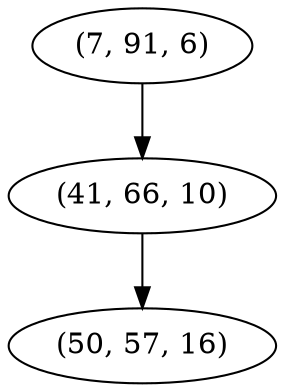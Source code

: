 digraph tree {
    "(7, 91, 6)";
    "(41, 66, 10)";
    "(50, 57, 16)";
    "(7, 91, 6)" -> "(41, 66, 10)";
    "(41, 66, 10)" -> "(50, 57, 16)";
}
